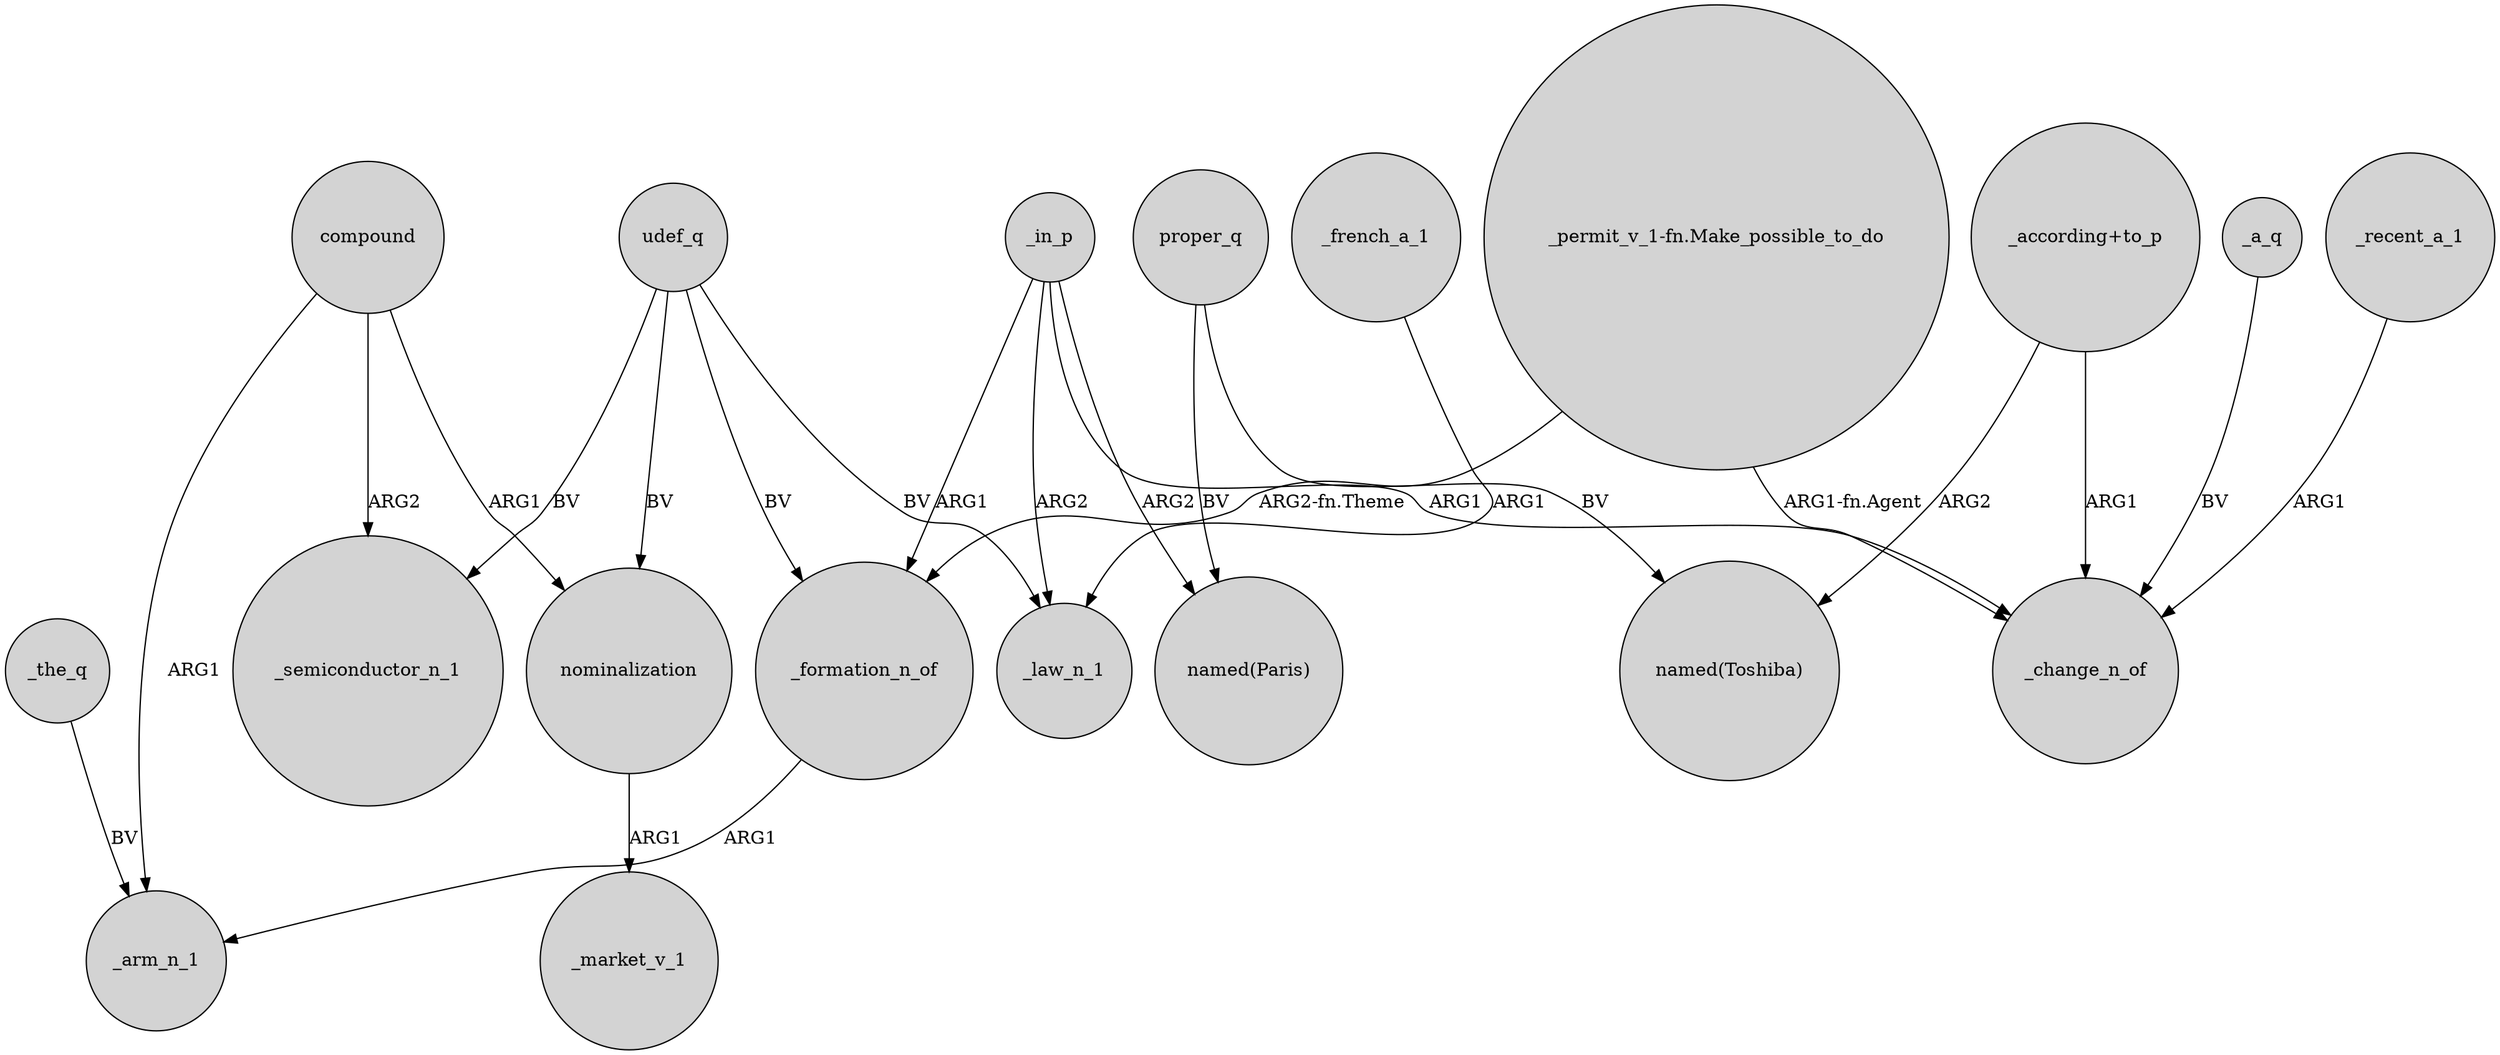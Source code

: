 digraph {
	node [shape=circle style=filled]
	"_according+to_p" -> "named(Toshiba)" [label=ARG2]
	nominalization -> _market_v_1 [label=ARG1]
	udef_q -> _law_n_1 [label=BV]
	_in_p -> _formation_n_of [label=ARG1]
	compound -> _arm_n_1 [label=ARG1]
	"_permit_v_1-fn.Make_possible_to_do" -> _formation_n_of [label="ARG2-fn.Theme"]
	proper_q -> "named(Toshiba)" [label=BV]
	_in_p -> _change_n_of [label=ARG1]
	udef_q -> _formation_n_of [label=BV]
	compound -> _semiconductor_n_1 [label=ARG2]
	_in_p -> _law_n_1 [label=ARG2]
	"_permit_v_1-fn.Make_possible_to_do" -> _change_n_of [label="ARG1-fn.Agent"]
	_formation_n_of -> _arm_n_1 [label=ARG1]
	udef_q -> _semiconductor_n_1 [label=BV]
	proper_q -> "named(Paris)" [label=BV]
	udef_q -> nominalization [label=BV]
	"_according+to_p" -> _change_n_of [label=ARG1]
	_in_p -> "named(Paris)" [label=ARG2]
	_a_q -> _change_n_of [label=BV]
	compound -> nominalization [label=ARG1]
	_the_q -> _arm_n_1 [label=BV]
	_recent_a_1 -> _change_n_of [label=ARG1]
	_french_a_1 -> _law_n_1 [label=ARG1]
}
